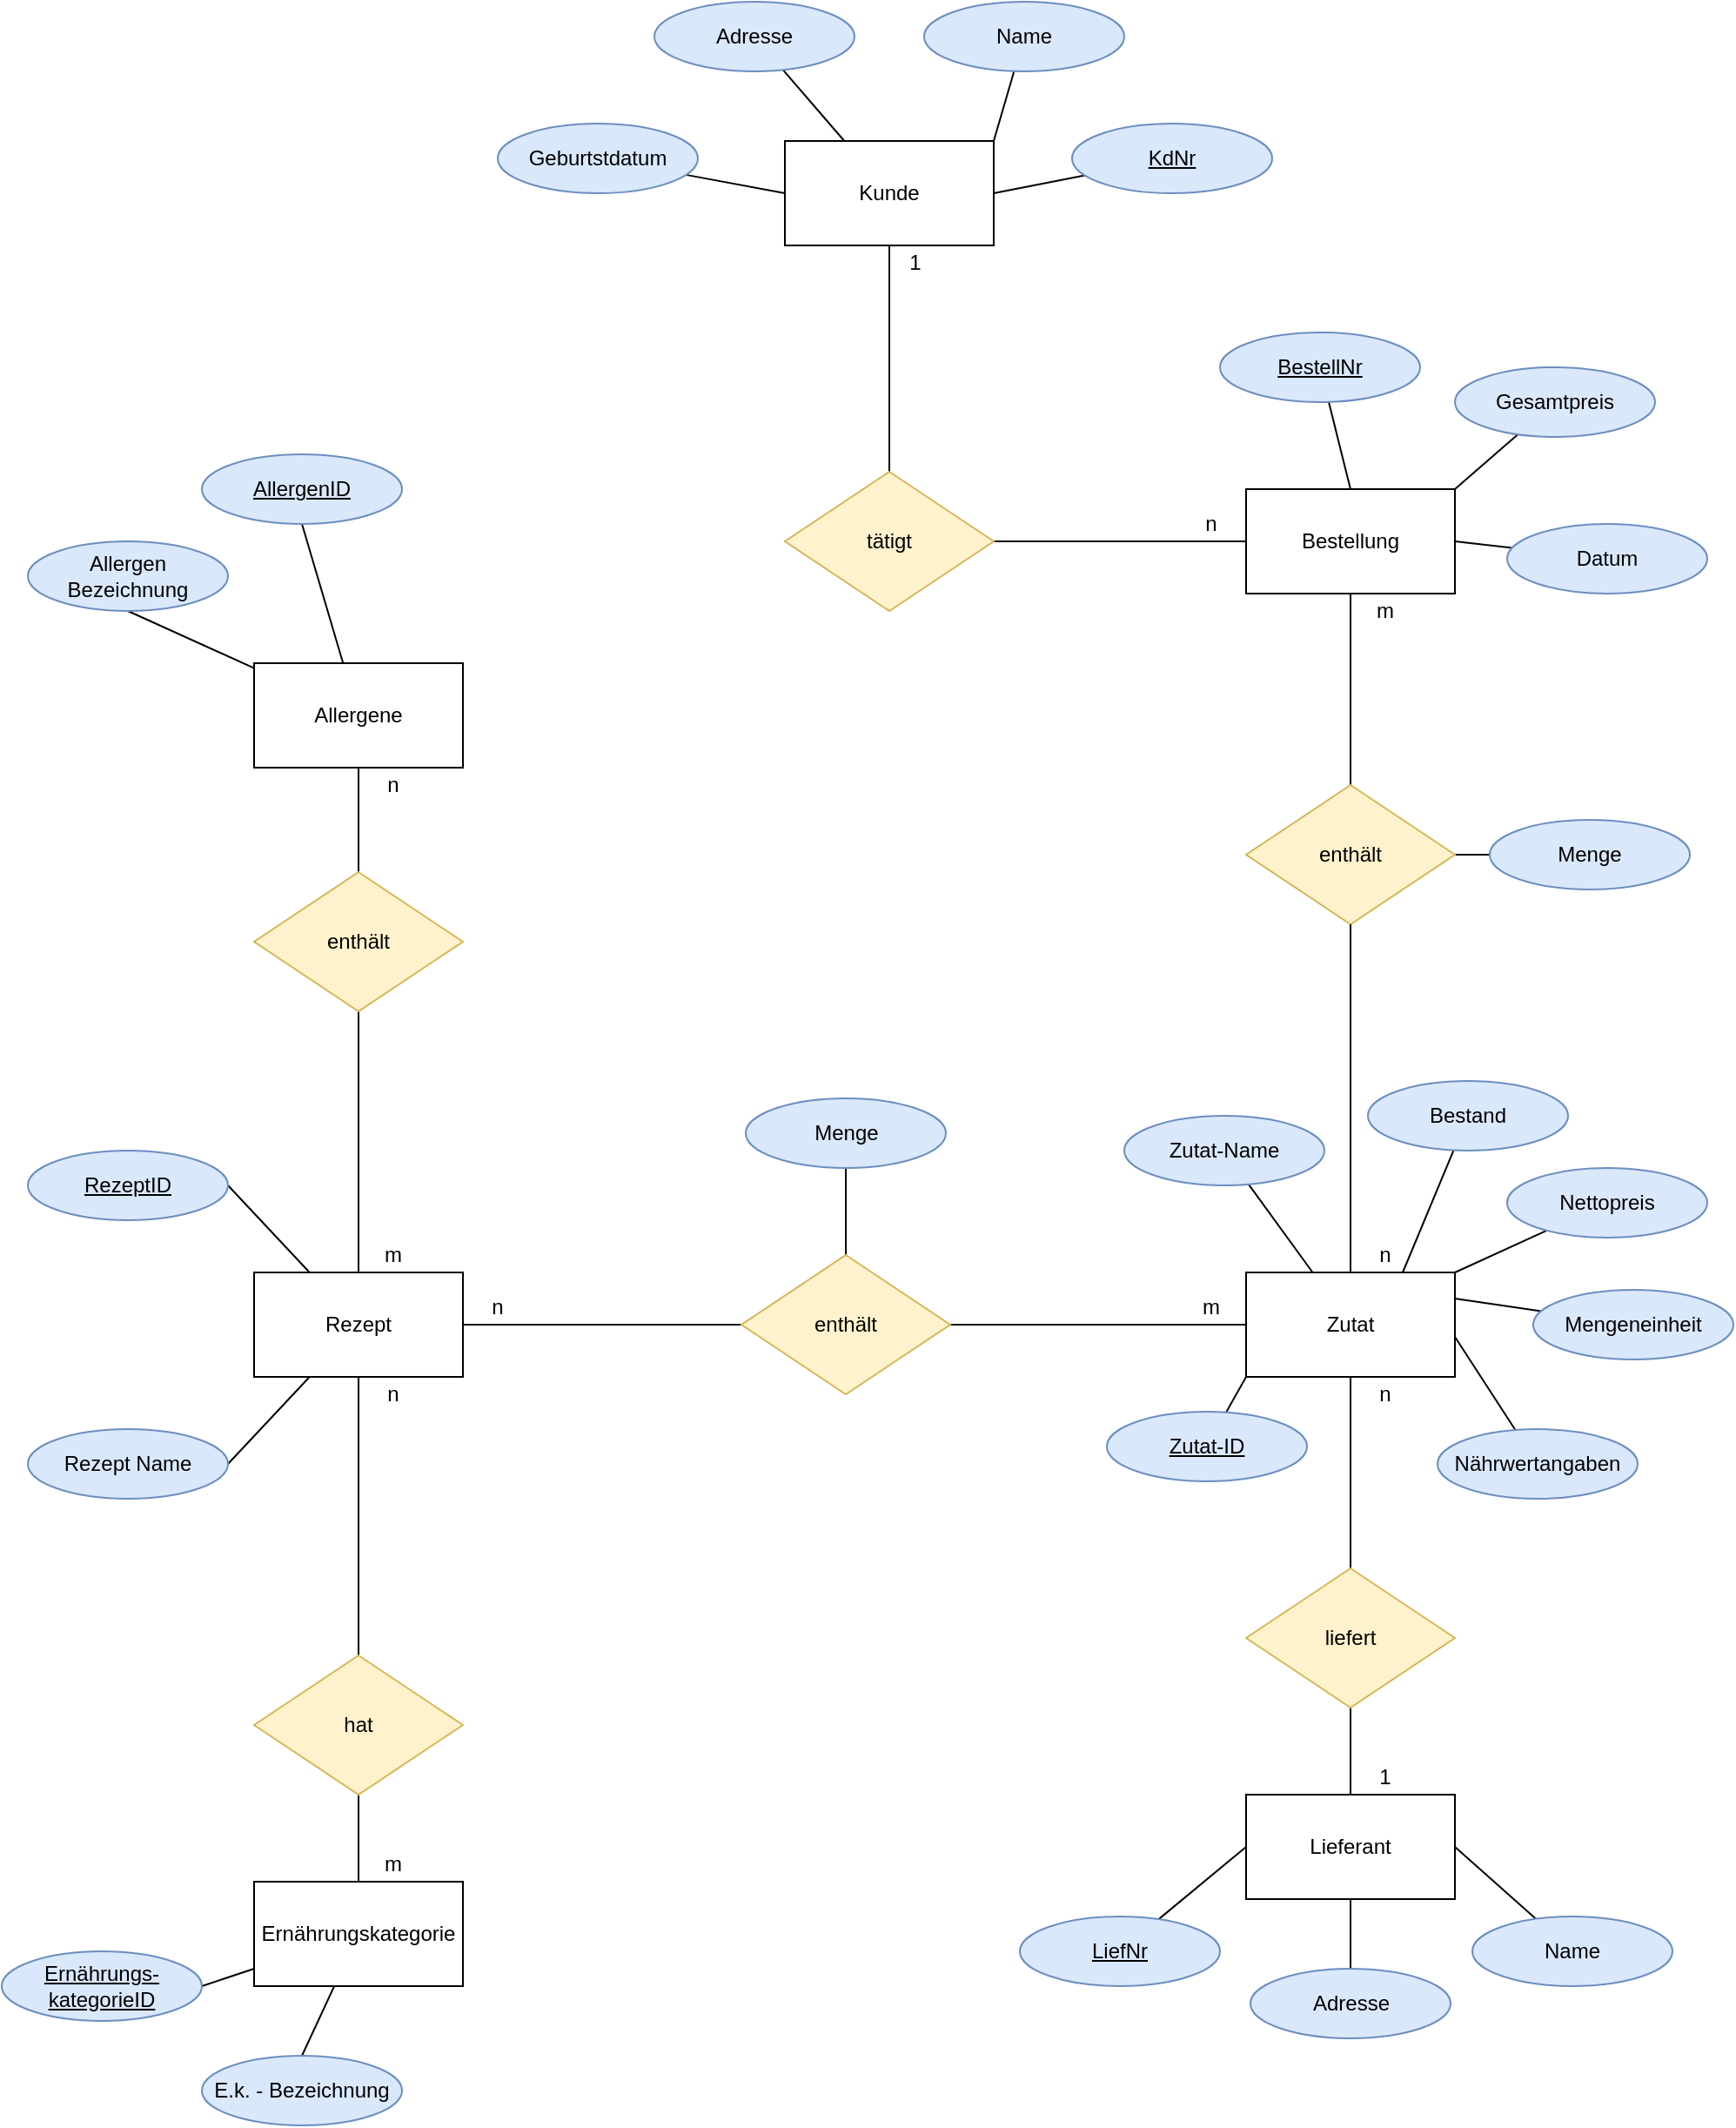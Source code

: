 <mxfile version="13.7.5" type="device"><diagram id="R2lEEEUBdFMjLlhIrx00" name="Page-1"><mxGraphModel dx="2154" dy="1631" grid="1" gridSize="10" guides="1" tooltips="1" connect="1" arrows="1" fold="1" page="1" pageScale="1" pageWidth="850" pageHeight="1100" math="0" shadow="0" extFonts="Permanent Marker^https://fonts.googleapis.com/css?family=Permanent+Marker"><root><mxCell id="0"/><mxCell id="1" parent="0"/><mxCell id="84fuouZT3ifmG98WELG7-48" style="edgeStyle=none;rounded=0;orthogonalLoop=1;jettySize=auto;html=1;entryX=0.5;entryY=1;entryDx=0;entryDy=0;endArrow=none;endFill=0;" edge="1" parent="1" source="84fuouZT3ifmG98WELG7-13" target="84fuouZT3ifmG98WELG7-25"><mxGeometry relative="1" as="geometry"/></mxCell><mxCell id="84fuouZT3ifmG98WELG7-49" style="edgeStyle=none;rounded=0;orthogonalLoop=1;jettySize=auto;html=1;endArrow=none;endFill=0;" edge="1" parent="1" source="84fuouZT3ifmG98WELG7-13" target="84fuouZT3ifmG98WELG7-24"><mxGeometry relative="1" as="geometry"/></mxCell><mxCell id="84fuouZT3ifmG98WELG7-151" style="edgeStyle=none;rounded=0;orthogonalLoop=1;jettySize=auto;html=1;entryX=1;entryY=0.5;entryDx=0;entryDy=0;endArrow=none;endFill=0;" edge="1" parent="1" source="84fuouZT3ifmG98WELG7-13" target="84fuouZT3ifmG98WELG7-148"><mxGeometry relative="1" as="geometry"/></mxCell><mxCell id="84fuouZT3ifmG98WELG7-152" style="edgeStyle=none;rounded=0;orthogonalLoop=1;jettySize=auto;html=1;entryX=1;entryY=0.5;entryDx=0;entryDy=0;endArrow=none;endFill=0;" edge="1" parent="1" source="84fuouZT3ifmG98WELG7-13" target="84fuouZT3ifmG98WELG7-149"><mxGeometry relative="1" as="geometry"/></mxCell><mxCell id="84fuouZT3ifmG98WELG7-13" value="Rezept" style="rounded=0;whiteSpace=wrap;html=1;" vertex="1" parent="1"><mxGeometry y="480" width="120" height="60" as="geometry"/></mxCell><mxCell id="84fuouZT3ifmG98WELG7-14" value="Lieferant" style="rounded=0;whiteSpace=wrap;html=1;" vertex="1" parent="1"><mxGeometry x="570" y="780" width="120" height="60" as="geometry"/></mxCell><mxCell id="84fuouZT3ifmG98WELG7-16" value="Kunde" style="rounded=0;whiteSpace=wrap;html=1;" vertex="1" parent="1"><mxGeometry x="305" y="-170" width="120" height="60" as="geometry"/></mxCell><mxCell id="84fuouZT3ifmG98WELG7-115" style="edgeStyle=none;rounded=0;orthogonalLoop=1;jettySize=auto;html=1;entryX=1;entryY=0.5;entryDx=0;entryDy=0;endArrow=none;endFill=0;" edge="1" parent="1" source="84fuouZT3ifmG98WELG7-17" target="84fuouZT3ifmG98WELG7-65"><mxGeometry relative="1" as="geometry"/></mxCell><mxCell id="84fuouZT3ifmG98WELG7-17" value="Bestellung" style="rounded=0;whiteSpace=wrap;html=1;" vertex="1" parent="1"><mxGeometry x="570" y="30" width="120" height="60" as="geometry"/></mxCell><mxCell id="84fuouZT3ifmG98WELG7-146" style="edgeStyle=none;rounded=0;orthogonalLoop=1;jettySize=auto;html=1;entryX=1;entryY=0.5;entryDx=0;entryDy=0;endArrow=none;endFill=0;" edge="1" parent="1" source="84fuouZT3ifmG98WELG7-18" target="84fuouZT3ifmG98WELG7-140"><mxGeometry relative="1" as="geometry"/></mxCell><mxCell id="84fuouZT3ifmG98WELG7-147" style="edgeStyle=none;rounded=0;orthogonalLoop=1;jettySize=auto;html=1;entryX=0.5;entryY=0;entryDx=0;entryDy=0;endArrow=none;endFill=0;" edge="1" parent="1" source="84fuouZT3ifmG98WELG7-18" target="84fuouZT3ifmG98WELG7-141"><mxGeometry relative="1" as="geometry"/></mxCell><mxCell id="84fuouZT3ifmG98WELG7-18" value="Ernährungskategorie" style="rounded=0;whiteSpace=wrap;html=1;" vertex="1" parent="1"><mxGeometry y="830" width="120" height="60" as="geometry"/></mxCell><mxCell id="84fuouZT3ifmG98WELG7-72" style="edgeStyle=none;rounded=0;orthogonalLoop=1;jettySize=auto;html=1;entryX=0.5;entryY=0;entryDx=0;entryDy=0;endArrow=none;endFill=0;" edge="1" parent="1" source="84fuouZT3ifmG98WELG7-19" target="84fuouZT3ifmG98WELG7-24"><mxGeometry relative="1" as="geometry"/></mxCell><mxCell id="84fuouZT3ifmG98WELG7-142" style="edgeStyle=none;rounded=0;orthogonalLoop=1;jettySize=auto;html=1;entryX=0.5;entryY=1;entryDx=0;entryDy=0;endArrow=none;endFill=0;" edge="1" parent="1" source="84fuouZT3ifmG98WELG7-19" target="84fuouZT3ifmG98WELG7-139"><mxGeometry relative="1" as="geometry"/></mxCell><mxCell id="84fuouZT3ifmG98WELG7-143" style="edgeStyle=none;rounded=0;orthogonalLoop=1;jettySize=auto;html=1;entryX=0.5;entryY=1;entryDx=0;entryDy=0;endArrow=none;endFill=0;" edge="1" parent="1" source="84fuouZT3ifmG98WELG7-19" target="84fuouZT3ifmG98WELG7-138"><mxGeometry relative="1" as="geometry"/></mxCell><mxCell id="84fuouZT3ifmG98WELG7-19" value="&lt;div&gt;Allergene&lt;/div&gt;" style="rounded=0;whiteSpace=wrap;html=1;" vertex="1" parent="1"><mxGeometry y="130" width="120" height="60" as="geometry"/></mxCell><mxCell id="84fuouZT3ifmG98WELG7-52" style="edgeStyle=none;rounded=0;orthogonalLoop=1;jettySize=auto;html=1;entryX=1;entryY=0.5;entryDx=0;entryDy=0;endArrow=none;endFill=0;" edge="1" parent="1" source="84fuouZT3ifmG98WELG7-20" target="84fuouZT3ifmG98WELG7-13"><mxGeometry relative="1" as="geometry"/></mxCell><mxCell id="84fuouZT3ifmG98WELG7-53" style="edgeStyle=none;rounded=0;orthogonalLoop=1;jettySize=auto;html=1;entryX=0.5;entryY=1;entryDx=0;entryDy=0;endArrow=none;endFill=0;" edge="1" parent="1" source="84fuouZT3ifmG98WELG7-20" target="84fuouZT3ifmG98WELG7-34"><mxGeometry relative="1" as="geometry"/></mxCell><mxCell id="84fuouZT3ifmG98WELG7-61" style="edgeStyle=none;rounded=0;orthogonalLoop=1;jettySize=auto;html=1;entryX=0;entryY=0.5;entryDx=0;entryDy=0;endArrow=none;endFill=0;" edge="1" parent="1" source="84fuouZT3ifmG98WELG7-20" target="84fuouZT3ifmG98WELG7-60"><mxGeometry relative="1" as="geometry"/></mxCell><mxCell id="84fuouZT3ifmG98WELG7-20" value="enthält" style="rhombus;whiteSpace=wrap;html=1;fillColor=#fff2cc;strokeColor=#d6b656;" vertex="1" parent="1"><mxGeometry x="280" y="470" width="120" height="80" as="geometry"/></mxCell><mxCell id="84fuouZT3ifmG98WELG7-24" value="enthält" style="rhombus;whiteSpace=wrap;html=1;fillColor=#fff2cc;strokeColor=#d6b656;" vertex="1" parent="1"><mxGeometry y="250" width="120" height="80" as="geometry"/></mxCell><mxCell id="84fuouZT3ifmG98WELG7-71" value="" style="edgeStyle=none;rounded=0;orthogonalLoop=1;jettySize=auto;html=1;endArrow=none;endFill=0;" edge="1" parent="1" source="84fuouZT3ifmG98WELG7-25" target="84fuouZT3ifmG98WELG7-18"><mxGeometry relative="1" as="geometry"/></mxCell><mxCell id="84fuouZT3ifmG98WELG7-25" value="hat" style="rhombus;whiteSpace=wrap;html=1;fillColor=#fff2cc;strokeColor=#d6b656;" vertex="1" parent="1"><mxGeometry y="700" width="120" height="80" as="geometry"/></mxCell><mxCell id="84fuouZT3ifmG98WELG7-30" value="n" style="text;html=1;strokeColor=none;fillColor=none;align=center;verticalAlign=middle;whiteSpace=wrap;rounded=0;" vertex="1" parent="1"><mxGeometry x="60" y="190" width="40" height="20" as="geometry"/></mxCell><mxCell id="84fuouZT3ifmG98WELG7-31" value="m" style="text;html=1;strokeColor=none;fillColor=none;align=center;verticalAlign=middle;whiteSpace=wrap;rounded=0;" vertex="1" parent="1"><mxGeometry x="60" y="810" width="40" height="20" as="geometry"/></mxCell><mxCell id="84fuouZT3ifmG98WELG7-32" value="n" style="text;html=1;strokeColor=none;fillColor=none;align=center;verticalAlign=middle;whiteSpace=wrap;rounded=0;" vertex="1" parent="1"><mxGeometry x="120" y="490" width="40" height="20" as="geometry"/></mxCell><mxCell id="84fuouZT3ifmG98WELG7-33" value="m" style="text;html=1;strokeColor=none;fillColor=none;align=center;verticalAlign=middle;whiteSpace=wrap;rounded=0;" vertex="1" parent="1"><mxGeometry x="60" y="460" width="40" height="20" as="geometry"/></mxCell><mxCell id="84fuouZT3ifmG98WELG7-34" value="Menge" style="ellipse;whiteSpace=wrap;html=1;fillColor=#dae8fc;strokeColor=#6c8ebf;" vertex="1" parent="1"><mxGeometry x="282.5" y="380" width="115" height="40" as="geometry"/></mxCell><mxCell id="84fuouZT3ifmG98WELG7-62" style="edgeStyle=none;rounded=0;orthogonalLoop=1;jettySize=auto;html=1;endArrow=none;endFill=0;" edge="1" parent="1" source="84fuouZT3ifmG98WELG7-55" target="84fuouZT3ifmG98WELG7-60"><mxGeometry relative="1" as="geometry"/></mxCell><mxCell id="84fuouZT3ifmG98WELG7-70" style="edgeStyle=none;rounded=0;orthogonalLoop=1;jettySize=auto;html=1;entryX=0.5;entryY=0;entryDx=0;entryDy=0;endArrow=none;endFill=0;" edge="1" parent="1" source="84fuouZT3ifmG98WELG7-55" target="84fuouZT3ifmG98WELG7-14"><mxGeometry relative="1" as="geometry"/></mxCell><mxCell id="84fuouZT3ifmG98WELG7-55" value="&lt;div&gt;liefert&lt;/div&gt;" style="rhombus;whiteSpace=wrap;html=1;fillColor=#fff2cc;strokeColor=#d6b656;" vertex="1" parent="1"><mxGeometry x="570" y="650" width="120" height="80" as="geometry"/></mxCell><mxCell id="84fuouZT3ifmG98WELG7-64" style="edgeStyle=none;rounded=0;orthogonalLoop=1;jettySize=auto;html=1;entryX=0.5;entryY=1;entryDx=0;entryDy=0;endArrow=none;endFill=0;" edge="1" parent="1" source="84fuouZT3ifmG98WELG7-58" target="84fuouZT3ifmG98WELG7-17"><mxGeometry relative="1" as="geometry"/></mxCell><mxCell id="84fuouZT3ifmG98WELG7-111" value="" style="edgeStyle=none;rounded=0;orthogonalLoop=1;jettySize=auto;html=1;endArrow=none;endFill=0;" edge="1" parent="1" source="84fuouZT3ifmG98WELG7-58" target="84fuouZT3ifmG98WELG7-109"><mxGeometry relative="1" as="geometry"/></mxCell><mxCell id="84fuouZT3ifmG98WELG7-58" value="enthält" style="rhombus;whiteSpace=wrap;html=1;fillColor=#fff2cc;strokeColor=#d6b656;" vertex="1" parent="1"><mxGeometry x="570" y="200" width="120" height="80" as="geometry"/></mxCell><mxCell id="84fuouZT3ifmG98WELG7-63" style="edgeStyle=none;rounded=0;orthogonalLoop=1;jettySize=auto;html=1;entryX=0.5;entryY=1;entryDx=0;entryDy=0;endArrow=none;endFill=0;" edge="1" parent="1" source="84fuouZT3ifmG98WELG7-60" target="84fuouZT3ifmG98WELG7-58"><mxGeometry relative="1" as="geometry"/></mxCell><mxCell id="84fuouZT3ifmG98WELG7-60" value="&lt;div&gt;Zutat&lt;/div&gt;" style="rounded=0;whiteSpace=wrap;html=1;" vertex="1" parent="1"><mxGeometry x="570" y="480" width="120" height="60" as="geometry"/></mxCell><mxCell id="84fuouZT3ifmG98WELG7-67" style="edgeStyle=none;rounded=0;orthogonalLoop=1;jettySize=auto;html=1;entryX=0.5;entryY=1;entryDx=0;entryDy=0;endArrow=none;endFill=0;" edge="1" parent="1" source="84fuouZT3ifmG98WELG7-65" target="84fuouZT3ifmG98WELG7-16"><mxGeometry relative="1" as="geometry"/></mxCell><mxCell id="84fuouZT3ifmG98WELG7-65" value="tätigt" style="rhombus;whiteSpace=wrap;html=1;fillColor=#fff2cc;strokeColor=#d6b656;" vertex="1" parent="1"><mxGeometry x="305" y="20" width="120" height="80" as="geometry"/></mxCell><mxCell id="84fuouZT3ifmG98WELG7-68" value="n" style="text;html=1;strokeColor=none;fillColor=none;align=center;verticalAlign=middle;whiteSpace=wrap;rounded=0;" vertex="1" parent="1"><mxGeometry x="60" y="540" width="40" height="20" as="geometry"/></mxCell><mxCell id="84fuouZT3ifmG98WELG7-69" value="m" style="text;html=1;strokeColor=none;fillColor=none;align=center;verticalAlign=middle;whiteSpace=wrap;rounded=0;" vertex="1" parent="1"><mxGeometry x="530" y="490" width="40" height="20" as="geometry"/></mxCell><mxCell id="84fuouZT3ifmG98WELG7-82" style="edgeStyle=none;rounded=0;orthogonalLoop=1;jettySize=auto;html=1;entryX=0;entryY=0.5;entryDx=0;entryDy=0;endArrow=none;endFill=0;" edge="1" parent="1" source="84fuouZT3ifmG98WELG7-77" target="84fuouZT3ifmG98WELG7-14"><mxGeometry relative="1" as="geometry"/></mxCell><mxCell id="84fuouZT3ifmG98WELG7-77" value="&lt;u&gt;LiefNr&lt;/u&gt;" style="ellipse;whiteSpace=wrap;html=1;fillColor=#dae8fc;strokeColor=#6c8ebf;" vertex="1" parent="1"><mxGeometry x="440" y="850" width="115" height="40" as="geometry"/></mxCell><mxCell id="84fuouZT3ifmG98WELG7-83" style="edgeStyle=none;rounded=0;orthogonalLoop=1;jettySize=auto;html=1;endArrow=none;endFill=0;" edge="1" parent="1" source="84fuouZT3ifmG98WELG7-78" target="84fuouZT3ifmG98WELG7-14"><mxGeometry relative="1" as="geometry"/></mxCell><mxCell id="84fuouZT3ifmG98WELG7-78" value="Adresse" style="ellipse;whiteSpace=wrap;html=1;fillColor=#dae8fc;strokeColor=#6c8ebf;" vertex="1" parent="1"><mxGeometry x="572.5" y="880" width="115" height="40" as="geometry"/></mxCell><mxCell id="84fuouZT3ifmG98WELG7-130" style="edgeStyle=none;rounded=0;orthogonalLoop=1;jettySize=auto;html=1;entryX=1;entryY=0.5;entryDx=0;entryDy=0;endArrow=none;endFill=0;" edge="1" parent="1" source="84fuouZT3ifmG98WELG7-80" target="84fuouZT3ifmG98WELG7-14"><mxGeometry relative="1" as="geometry"/></mxCell><mxCell id="84fuouZT3ifmG98WELG7-80" value="Name" style="ellipse;whiteSpace=wrap;html=1;fillColor=#dae8fc;strokeColor=#6c8ebf;" vertex="1" parent="1"><mxGeometry x="700" y="850" width="115" height="40" as="geometry"/></mxCell><mxCell id="84fuouZT3ifmG98WELG7-89" value="n" style="text;html=1;strokeColor=none;fillColor=none;align=center;verticalAlign=middle;whiteSpace=wrap;rounded=0;" vertex="1" parent="1"><mxGeometry x="630" y="540" width="40" height="20" as="geometry"/></mxCell><mxCell id="84fuouZT3ifmG98WELG7-90" value="1" style="text;html=1;strokeColor=none;fillColor=none;align=center;verticalAlign=middle;whiteSpace=wrap;rounded=0;" vertex="1" parent="1"><mxGeometry x="630" y="760" width="40" height="20" as="geometry"/></mxCell><mxCell id="84fuouZT3ifmG98WELG7-102" style="edgeStyle=none;rounded=0;orthogonalLoop=1;jettySize=auto;html=1;entryX=1;entryY=0.25;entryDx=0;entryDy=0;endArrow=none;endFill=0;" edge="1" parent="1" source="84fuouZT3ifmG98WELG7-94" target="84fuouZT3ifmG98WELG7-60"><mxGeometry relative="1" as="geometry"/></mxCell><mxCell id="84fuouZT3ifmG98WELG7-94" value="Mengeneinheit" style="ellipse;whiteSpace=wrap;html=1;fillColor=#dae8fc;strokeColor=#6c8ebf;" vertex="1" parent="1"><mxGeometry x="735" y="490" width="115" height="40" as="geometry"/></mxCell><mxCell id="84fuouZT3ifmG98WELG7-101" style="edgeStyle=none;rounded=0;orthogonalLoop=1;jettySize=auto;html=1;entryX=1;entryY=0;entryDx=0;entryDy=0;endArrow=none;endFill=0;" edge="1" parent="1" source="84fuouZT3ifmG98WELG7-95" target="84fuouZT3ifmG98WELG7-60"><mxGeometry relative="1" as="geometry"/></mxCell><mxCell id="84fuouZT3ifmG98WELG7-95" value="Nettopreis" style="ellipse;whiteSpace=wrap;html=1;fillColor=#dae8fc;strokeColor=#6c8ebf;" vertex="1" parent="1"><mxGeometry x="720" y="420" width="115" height="40" as="geometry"/></mxCell><mxCell id="84fuouZT3ifmG98WELG7-100" style="edgeStyle=none;rounded=0;orthogonalLoop=1;jettySize=auto;html=1;entryX=0.75;entryY=0;entryDx=0;entryDy=0;endArrow=none;endFill=0;" edge="1" parent="1" source="84fuouZT3ifmG98WELG7-96" target="84fuouZT3ifmG98WELG7-60"><mxGeometry relative="1" as="geometry"/></mxCell><mxCell id="84fuouZT3ifmG98WELG7-96" value="Bestand" style="ellipse;whiteSpace=wrap;html=1;fillColor=#dae8fc;strokeColor=#6c8ebf;" vertex="1" parent="1"><mxGeometry x="640" y="370" width="115" height="40" as="geometry"/></mxCell><mxCell id="84fuouZT3ifmG98WELG7-106" style="edgeStyle=none;rounded=0;orthogonalLoop=1;jettySize=auto;html=1;entryX=0;entryY=1;entryDx=0;entryDy=0;endArrow=none;endFill=0;" edge="1" parent="1" source="84fuouZT3ifmG98WELG7-97" target="84fuouZT3ifmG98WELG7-60"><mxGeometry relative="1" as="geometry"/></mxCell><mxCell id="84fuouZT3ifmG98WELG7-97" value="&lt;u&gt;Zutat-ID&lt;/u&gt;" style="ellipse;whiteSpace=wrap;html=1;fillColor=#dae8fc;strokeColor=#6c8ebf;" vertex="1" parent="1"><mxGeometry x="490" y="560" width="115" height="40" as="geometry"/></mxCell><mxCell id="84fuouZT3ifmG98WELG7-99" style="edgeStyle=none;rounded=0;orthogonalLoop=1;jettySize=auto;html=1;endArrow=none;endFill=0;" edge="1" parent="1" source="84fuouZT3ifmG98WELG7-98" target="84fuouZT3ifmG98WELG7-60"><mxGeometry relative="1" as="geometry"/></mxCell><mxCell id="84fuouZT3ifmG98WELG7-98" value="Zutat-Name" style="ellipse;whiteSpace=wrap;html=1;fillColor=#dae8fc;strokeColor=#6c8ebf;" vertex="1" parent="1"><mxGeometry x="500" y="390" width="115" height="40" as="geometry"/></mxCell><mxCell id="84fuouZT3ifmG98WELG7-107" value="m" style="text;html=1;strokeColor=none;fillColor=none;align=center;verticalAlign=middle;whiteSpace=wrap;rounded=0;" vertex="1" parent="1"><mxGeometry x="630" y="90" width="40" height="20" as="geometry"/></mxCell><mxCell id="84fuouZT3ifmG98WELG7-108" value="n" style="text;html=1;strokeColor=none;fillColor=none;align=center;verticalAlign=middle;whiteSpace=wrap;rounded=0;" vertex="1" parent="1"><mxGeometry x="630" y="460" width="40" height="20" as="geometry"/></mxCell><mxCell id="84fuouZT3ifmG98WELG7-109" value="Menge" style="ellipse;whiteSpace=wrap;html=1;fillColor=#dae8fc;strokeColor=#6c8ebf;" vertex="1" parent="1"><mxGeometry x="710" y="220" width="115" height="40" as="geometry"/></mxCell><mxCell id="84fuouZT3ifmG98WELG7-118" style="edgeStyle=none;rounded=0;orthogonalLoop=1;jettySize=auto;html=1;entryX=1;entryY=0;entryDx=0;entryDy=0;endArrow=none;endFill=0;" edge="1" parent="1" source="84fuouZT3ifmG98WELG7-112" target="84fuouZT3ifmG98WELG7-17"><mxGeometry relative="1" as="geometry"/></mxCell><mxCell id="84fuouZT3ifmG98WELG7-112" value="Gesamtpreis" style="ellipse;whiteSpace=wrap;html=1;fillColor=#dae8fc;strokeColor=#6c8ebf;" vertex="1" parent="1"><mxGeometry x="690" y="-40" width="115" height="40" as="geometry"/></mxCell><mxCell id="84fuouZT3ifmG98WELG7-117" style="edgeStyle=none;rounded=0;orthogonalLoop=1;jettySize=auto;html=1;entryX=1;entryY=0.5;entryDx=0;entryDy=0;endArrow=none;endFill=0;" edge="1" parent="1" source="84fuouZT3ifmG98WELG7-113" target="84fuouZT3ifmG98WELG7-17"><mxGeometry relative="1" as="geometry"/></mxCell><mxCell id="84fuouZT3ifmG98WELG7-113" value="Datum" style="ellipse;whiteSpace=wrap;html=1;fillColor=#dae8fc;strokeColor=#6c8ebf;" vertex="1" parent="1"><mxGeometry x="720" y="50" width="115" height="40" as="geometry"/></mxCell><mxCell id="84fuouZT3ifmG98WELG7-119" style="edgeStyle=none;rounded=0;orthogonalLoop=1;jettySize=auto;html=1;entryX=0.5;entryY=0;entryDx=0;entryDy=0;endArrow=none;endFill=0;" edge="1" parent="1" source="84fuouZT3ifmG98WELG7-114" target="84fuouZT3ifmG98WELG7-17"><mxGeometry relative="1" as="geometry"/></mxCell><mxCell id="84fuouZT3ifmG98WELG7-114" value="&lt;u&gt;BestellNr&lt;/u&gt;" style="ellipse;whiteSpace=wrap;html=1;fillColor=#dae8fc;strokeColor=#6c8ebf;" vertex="1" parent="1"><mxGeometry x="555" y="-60" width="115" height="40" as="geometry"/></mxCell><mxCell id="84fuouZT3ifmG98WELG7-120" value="n" style="text;html=1;strokeColor=none;fillColor=none;align=center;verticalAlign=middle;whiteSpace=wrap;rounded=0;" vertex="1" parent="1"><mxGeometry x="530" y="40" width="40" height="20" as="geometry"/></mxCell><mxCell id="84fuouZT3ifmG98WELG7-121" value="1" style="text;html=1;strokeColor=none;fillColor=none;align=center;verticalAlign=middle;whiteSpace=wrap;rounded=0;" vertex="1" parent="1"><mxGeometry x="360" y="-110" width="40" height="20" as="geometry"/></mxCell><mxCell id="84fuouZT3ifmG98WELG7-137" style="edgeStyle=none;rounded=0;orthogonalLoop=1;jettySize=auto;html=1;entryX=1;entryY=0.5;entryDx=0;entryDy=0;endArrow=none;endFill=0;" edge="1" parent="1" source="84fuouZT3ifmG98WELG7-122" target="84fuouZT3ifmG98WELG7-16"><mxGeometry relative="1" as="geometry"/></mxCell><mxCell id="84fuouZT3ifmG98WELG7-122" value="&lt;u&gt;KdNr&lt;/u&gt;" style="ellipse;whiteSpace=wrap;html=1;fillColor=#dae8fc;strokeColor=#6c8ebf;" vertex="1" parent="1"><mxGeometry x="470" y="-180" width="115" height="40" as="geometry"/></mxCell><mxCell id="84fuouZT3ifmG98WELG7-136" style="edgeStyle=none;rounded=0;orthogonalLoop=1;jettySize=auto;html=1;entryX=1;entryY=0;entryDx=0;entryDy=0;endArrow=none;endFill=0;" edge="1" parent="1" source="84fuouZT3ifmG98WELG7-123" target="84fuouZT3ifmG98WELG7-16"><mxGeometry relative="1" as="geometry"/></mxCell><mxCell id="84fuouZT3ifmG98WELG7-123" value="Name" style="ellipse;whiteSpace=wrap;html=1;fillColor=#dae8fc;strokeColor=#6c8ebf;" vertex="1" parent="1"><mxGeometry x="385" y="-250" width="115" height="40" as="geometry"/></mxCell><mxCell id="84fuouZT3ifmG98WELG7-135" style="edgeStyle=none;rounded=0;orthogonalLoop=1;jettySize=auto;html=1;endArrow=none;endFill=0;" edge="1" parent="1" source="84fuouZT3ifmG98WELG7-124" target="84fuouZT3ifmG98WELG7-16"><mxGeometry relative="1" as="geometry"/></mxCell><mxCell id="84fuouZT3ifmG98WELG7-124" value="&lt;div&gt;Adresse&lt;/div&gt;" style="ellipse;whiteSpace=wrap;html=1;fillColor=#dae8fc;strokeColor=#6c8ebf;" vertex="1" parent="1"><mxGeometry x="230" y="-250" width="115" height="40" as="geometry"/></mxCell><mxCell id="84fuouZT3ifmG98WELG7-134" style="edgeStyle=none;rounded=0;orthogonalLoop=1;jettySize=auto;html=1;entryX=0;entryY=0.5;entryDx=0;entryDy=0;endArrow=none;endFill=0;" edge="1" parent="1" source="84fuouZT3ifmG98WELG7-125" target="84fuouZT3ifmG98WELG7-16"><mxGeometry relative="1" as="geometry"/></mxCell><mxCell id="84fuouZT3ifmG98WELG7-125" value="Geburtstdatum" style="ellipse;whiteSpace=wrap;html=1;fillColor=#dae8fc;strokeColor=#6c8ebf;" vertex="1" parent="1"><mxGeometry x="140" y="-180" width="115" height="40" as="geometry"/></mxCell><mxCell id="84fuouZT3ifmG98WELG7-132" style="edgeStyle=none;rounded=0;orthogonalLoop=1;jettySize=auto;html=1;entryX=1;entryY=0.617;entryDx=0;entryDy=0;entryPerimeter=0;endArrow=none;endFill=0;" edge="1" parent="1" source="84fuouZT3ifmG98WELG7-131" target="84fuouZT3ifmG98WELG7-60"><mxGeometry relative="1" as="geometry"/></mxCell><mxCell id="84fuouZT3ifmG98WELG7-131" value="Nährwertangaben" style="ellipse;whiteSpace=wrap;html=1;fillColor=#dae8fc;strokeColor=#6c8ebf;" vertex="1" parent="1"><mxGeometry x="680" y="570" width="115" height="40" as="geometry"/></mxCell><mxCell id="84fuouZT3ifmG98WELG7-138" value="Allergen Bezeichnung" style="ellipse;whiteSpace=wrap;html=1;fillColor=#dae8fc;strokeColor=#6c8ebf;" vertex="1" parent="1"><mxGeometry x="-130" y="60" width="115" height="40" as="geometry"/></mxCell><mxCell id="84fuouZT3ifmG98WELG7-139" value="&lt;u&gt;AllergenID&lt;/u&gt;" style="ellipse;whiteSpace=wrap;html=1;fillColor=#dae8fc;strokeColor=#6c8ebf;" vertex="1" parent="1"><mxGeometry x="-30" y="10" width="115" height="40" as="geometry"/></mxCell><mxCell id="84fuouZT3ifmG98WELG7-140" value="&lt;u&gt;Ernährungs-kategorieID&lt;/u&gt;" style="ellipse;whiteSpace=wrap;html=1;fillColor=#dae8fc;strokeColor=#6c8ebf;" vertex="1" parent="1"><mxGeometry x="-145" y="870" width="115" height="40" as="geometry"/></mxCell><mxCell id="84fuouZT3ifmG98WELG7-141" value="E.k. - Bezeichnung" style="ellipse;whiteSpace=wrap;html=1;fillColor=#dae8fc;strokeColor=#6c8ebf;" vertex="1" parent="1"><mxGeometry x="-30" y="930" width="115" height="40" as="geometry"/></mxCell><mxCell id="84fuouZT3ifmG98WELG7-148" value="&lt;u&gt;RezeptID&lt;/u&gt;" style="ellipse;whiteSpace=wrap;html=1;fillColor=#dae8fc;strokeColor=#6c8ebf;" vertex="1" parent="1"><mxGeometry x="-130" y="410" width="115" height="40" as="geometry"/></mxCell><mxCell id="84fuouZT3ifmG98WELG7-149" value="Rezept Name" style="ellipse;whiteSpace=wrap;html=1;fillColor=#dae8fc;strokeColor=#6c8ebf;" vertex="1" parent="1"><mxGeometry x="-130" y="570" width="115" height="40" as="geometry"/></mxCell></root></mxGraphModel></diagram></mxfile>
